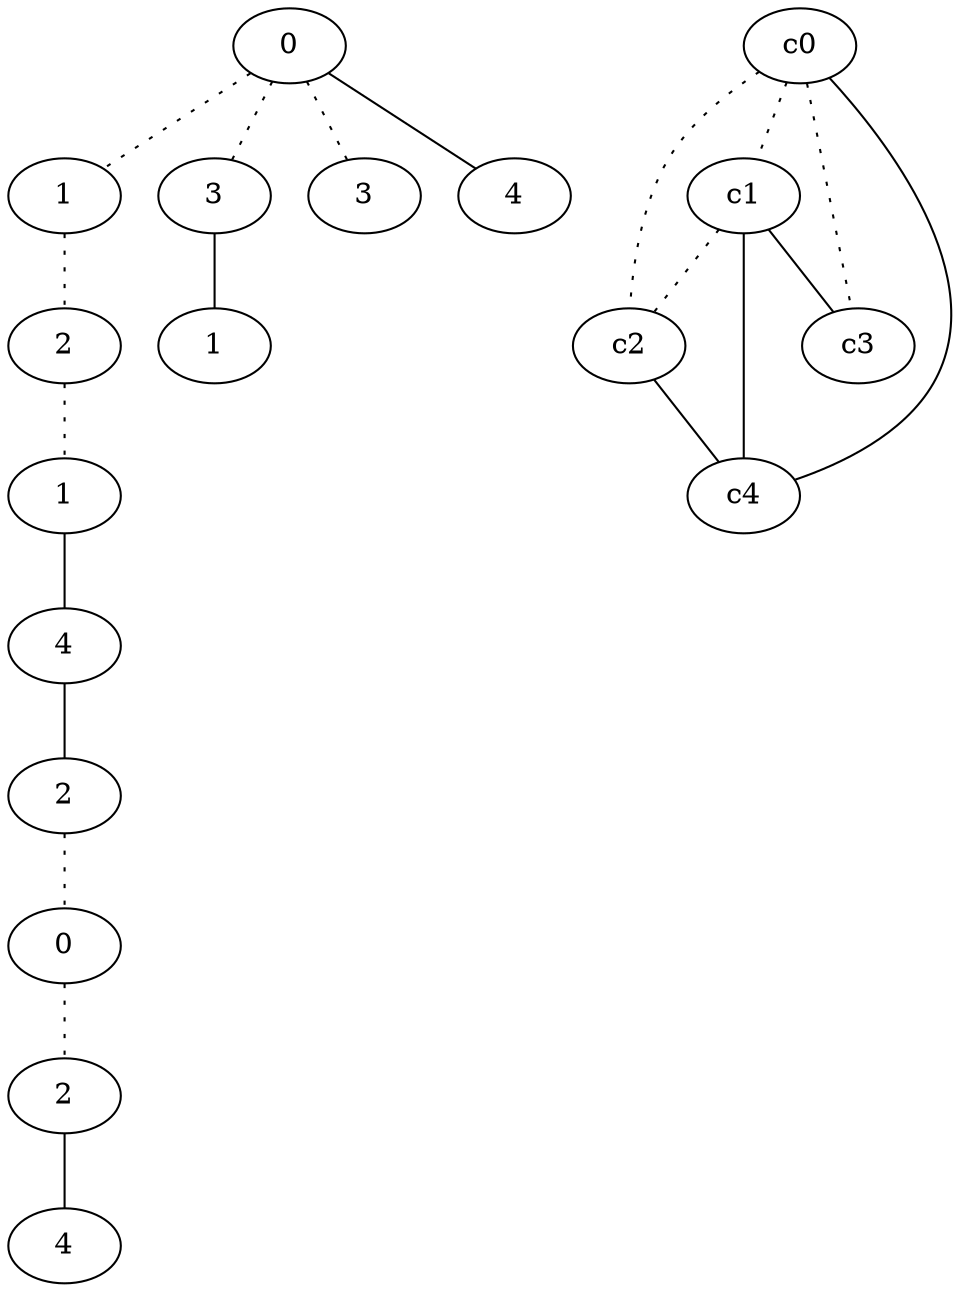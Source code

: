 graph {
a0[label=0];
a1[label=1];
a2[label=2];
a3[label=1];
a4[label=4];
a5[label=2];
a6[label=0];
a7[label=2];
a8[label=4];
a9[label=3];
a10[label=1];
a11[label=3];
a12[label=4];
a0 -- a1 [style=dotted];
a0 -- a9 [style=dotted];
a0 -- a11 [style=dotted];
a0 -- a12;
a1 -- a2 [style=dotted];
a2 -- a3 [style=dotted];
a3 -- a4;
a4 -- a5;
a5 -- a6 [style=dotted];
a6 -- a7 [style=dotted];
a7 -- a8;
a9 -- a10;
c0 -- c1 [style=dotted];
c0 -- c2 [style=dotted];
c0 -- c3 [style=dotted];
c0 -- c4;
c1 -- c2 [style=dotted];
c1 -- c3;
c1 -- c4;
c2 -- c4;
}
